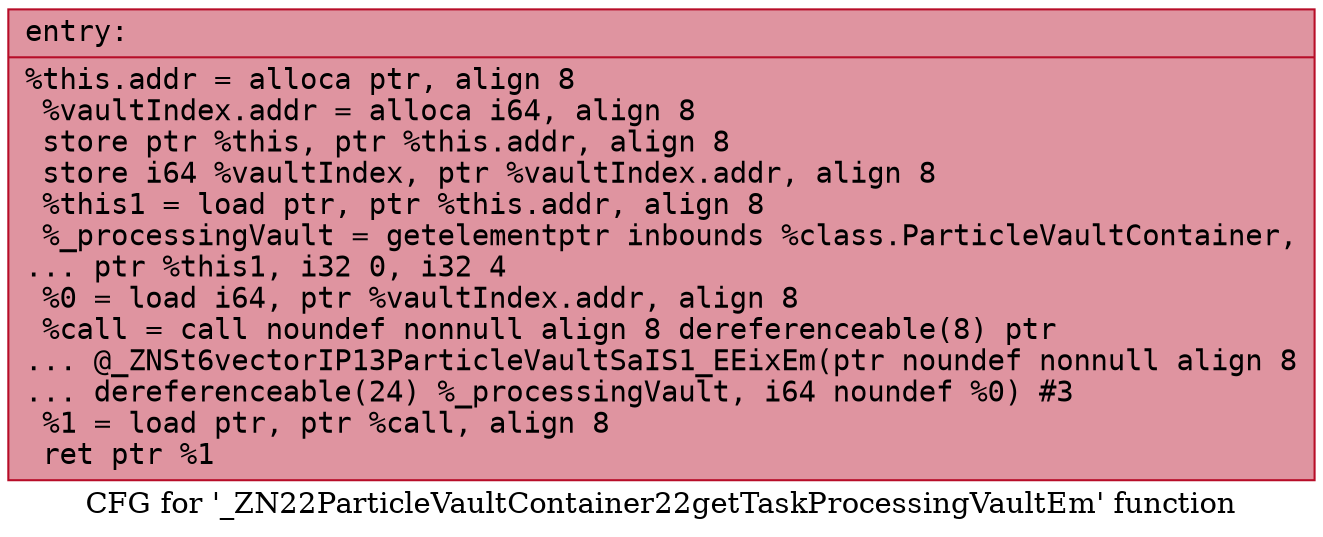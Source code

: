 digraph "CFG for '_ZN22ParticleVaultContainer22getTaskProcessingVaultEm' function" {
	label="CFG for '_ZN22ParticleVaultContainer22getTaskProcessingVaultEm' function";

	Node0x5590710ed3e0 [shape=record,color="#b70d28ff", style=filled, fillcolor="#b70d2870" fontname="Courier",label="{entry:\l|  %this.addr = alloca ptr, align 8\l  %vaultIndex.addr = alloca i64, align 8\l  store ptr %this, ptr %this.addr, align 8\l  store i64 %vaultIndex, ptr %vaultIndex.addr, align 8\l  %this1 = load ptr, ptr %this.addr, align 8\l  %_processingVault = getelementptr inbounds %class.ParticleVaultContainer,\l... ptr %this1, i32 0, i32 4\l  %0 = load i64, ptr %vaultIndex.addr, align 8\l  %call = call noundef nonnull align 8 dereferenceable(8) ptr\l... @_ZNSt6vectorIP13ParticleVaultSaIS1_EEixEm(ptr noundef nonnull align 8\l... dereferenceable(24) %_processingVault, i64 noundef %0) #3\l  %1 = load ptr, ptr %call, align 8\l  ret ptr %1\l}"];
}
